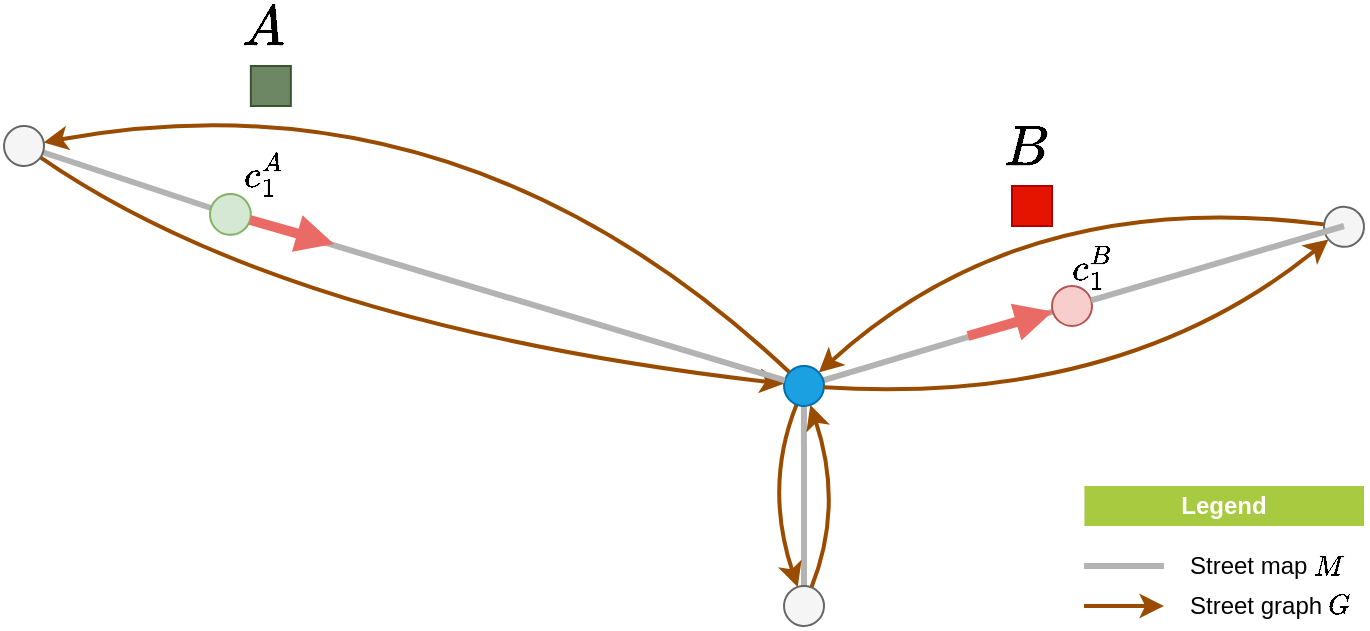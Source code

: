 <?xml version="1.0"?>
<mxfile version="13.5.7" pages="3">
  <diagram name="Neighboring edge" id="iE4F3DpPNNiUmn9dR63p">
    <mxGraphModel dx="2" dy="1" grid="1" gridSize="10" guides="1" tooltips="1" connect="1" arrows="1" fold="1" page="1" pageScale="1" pageWidth="1654" pageHeight="1169" math="1" shadow="0">
      <root>
        <mxCell id="hb5PgsyGbu0ehmoV5AL3-0"/>
        <mxCell id="hb5PgsyGbu0ehmoV5AL3-1" parent="hb5PgsyGbu0ehmoV5AL3-0"/>
        <mxCell id="hb5PgsyGbu0ehmoV5AL3-2" value="`A`&lt;br&gt;&lt;div&gt;&lt;br&gt;&lt;/div&gt;&lt;div&gt;&lt;br&gt;&lt;/div&gt;" style="whiteSpace=wrap;html=1;rounded=0;shadow=0;strokeWidth=1;fillColor=#6d8764;fontSize=24;align=right;strokeColor=#3A5431;" parent="hb5PgsyGbu0ehmoV5AL3-1" vertex="1">
          <mxGeometry x="273.42" y="120" width="20" height="20" as="geometry"/>
        </mxCell>
        <mxCell id="hb5PgsyGbu0ehmoV5AL3-3" value="`B`&lt;br&gt;&lt;br&gt;&lt;div&gt;&lt;br&gt;&lt;/div&gt;" style="whiteSpace=wrap;html=1;rounded=0;shadow=0;strokeWidth=1;fillColor=#e51400;fontSize=24;align=right;strokeColor=#B20000;" parent="hb5PgsyGbu0ehmoV5AL3-1" vertex="1">
          <mxGeometry x="654" y="180" width="20" height="20" as="geometry"/>
        </mxCell>
        <mxCell id="hb5PgsyGbu0ehmoV5AL3-4" value="" style="endArrow=none;html=1;strokeWidth=3;fillColor=#76608a;strokeColor=#B3B3B3;" parent="hb5PgsyGbu0ehmoV5AL3-1" source="hb5PgsyGbu0ehmoV5AL3-31" target="hb5PgsyGbu0ehmoV5AL3-10" edge="1">
          <mxGeometry width="50" height="50" relative="1" as="geometry">
            <mxPoint x="820" y="200" as="sourcePoint"/>
            <mxPoint x="480" y="240" as="targetPoint"/>
          </mxGeometry>
        </mxCell>
        <mxCell id="hb5PgsyGbu0ehmoV5AL3-5" value="" style="endArrow=none;html=1;strokeWidth=3;fillColor=#76608a;strokeColor=#B3B3B3;" parent="hb5PgsyGbu0ehmoV5AL3-1" source="hb5PgsyGbu0ehmoV5AL3-6" edge="1">
          <mxGeometry width="50" height="50" relative="1" as="geometry">
            <mxPoint x="480" y="240" as="sourcePoint"/>
            <mxPoint x="160" y="160" as="targetPoint"/>
          </mxGeometry>
        </mxCell>
        <mxCell id="hb5PgsyGbu0ehmoV5AL3-6" value="" style="ellipse;whiteSpace=wrap;html=1;aspect=fixed;fillColor=#d5e8d4;strokeColor=#82b366;rotation=5;" parent="hb5PgsyGbu0ehmoV5AL3-1" vertex="1">
          <mxGeometry x="253" y="184" width="20.42" height="20.42" as="geometry"/>
        </mxCell>
        <mxCell id="hb5PgsyGbu0ehmoV5AL3-7" style="edgeStyle=orthogonalEdgeStyle;rounded=0;orthogonalLoop=1;jettySize=auto;html=1;exitX=0.5;exitY=1;exitDx=0;exitDy=0;strokeColor=#B3B3B3;strokeWidth=3;fontColor=#000000;" parent="hb5PgsyGbu0ehmoV5AL3-1" source="hb5PgsyGbu0ehmoV5AL3-19" target="hb5PgsyGbu0ehmoV5AL3-19" edge="1">
          <mxGeometry relative="1" as="geometry"/>
        </mxCell>
        <mxCell id="hb5PgsyGbu0ehmoV5AL3-8" style="edgeStyle=none;orthogonalLoop=1;jettySize=auto;html=1;endArrow=none;strokeColor=#B3B3B3;strokeWidth=3;fillColor=#76608a;" parent="hb5PgsyGbu0ehmoV5AL3-1" source="hb5PgsyGbu0ehmoV5AL3-10" target="hb5PgsyGbu0ehmoV5AL3-28" edge="1">
          <mxGeometry relative="1" as="geometry"/>
        </mxCell>
        <mxCell id="hb5PgsyGbu0ehmoV5AL3-9" style="edgeStyle=none;curved=1;orthogonalLoop=1;jettySize=auto;html=1;strokeColor=#994C00;strokeWidth=2;" parent="hb5PgsyGbu0ehmoV5AL3-1" source="hb5PgsyGbu0ehmoV5AL3-10" target="hb5PgsyGbu0ehmoV5AL3-28" edge="1">
          <mxGeometry relative="1" as="geometry">
            <Array as="points">
              <mxPoint x="530" y="330"/>
            </Array>
          </mxGeometry>
        </mxCell>
        <mxCell id="hb5PgsyGbu0ehmoV5AL3-10" value="" style="ellipse;whiteSpace=wrap;html=1;aspect=fixed;fillColor=#1ba1e2;strokeColor=#006EAF;rotation=5;fontColor=#ffffff;" parent="hb5PgsyGbu0ehmoV5AL3-1" vertex="1">
          <mxGeometry x="540" y="270" width="20" height="20" as="geometry"/>
        </mxCell>
        <mxCell id="hb5PgsyGbu0ehmoV5AL3-11" style="edgeStyle=none;curved=1;orthogonalLoop=1;jettySize=auto;html=1;strokeColor=#994C00;strokeWidth=2;" parent="hb5PgsyGbu0ehmoV5AL3-1" source="hb5PgsyGbu0ehmoV5AL3-10" target="hb5PgsyGbu0ehmoV5AL3-16" edge="1">
          <mxGeometry relative="1" as="geometry">
            <Array as="points">
              <mxPoint x="380" y="120"/>
            </Array>
          </mxGeometry>
        </mxCell>
        <mxCell id="hb5PgsyGbu0ehmoV5AL3-12" style="edgeStyle=none;curved=1;orthogonalLoop=1;jettySize=auto;html=1;strokeColor=#994C00;strokeWidth=2;" parent="hb5PgsyGbu0ehmoV5AL3-1" source="hb5PgsyGbu0ehmoV5AL3-10" target="hb5PgsyGbu0ehmoV5AL3-14" edge="1">
          <mxGeometry relative="1" as="geometry">
            <Array as="points">
              <mxPoint x="710" y="290"/>
            </Array>
            <mxPoint x="490.0" y="240.359" as="sourcePoint"/>
          </mxGeometry>
        </mxCell>
        <mxCell id="hb5PgsyGbu0ehmoV5AL3-13" style="edgeStyle=none;curved=1;orthogonalLoop=1;jettySize=auto;html=1;strokeColor=#994C00;strokeWidth=2;" parent="hb5PgsyGbu0ehmoV5AL3-1" source="hb5PgsyGbu0ehmoV5AL3-14" target="hb5PgsyGbu0ehmoV5AL3-10" edge="1">
          <mxGeometry relative="1" as="geometry">
            <Array as="points">
              <mxPoint x="660" y="180"/>
            </Array>
            <mxPoint x="489.592" y="237.593" as="targetPoint"/>
          </mxGeometry>
        </mxCell>
        <mxCell id="hb5PgsyGbu0ehmoV5AL3-14" value="" style="ellipse;whiteSpace=wrap;html=1;aspect=fixed;fillColor=#f5f5f5;strokeColor=#666666;rotation=5;fontColor=#333333;" parent="hb5PgsyGbu0ehmoV5AL3-1" vertex="1">
          <mxGeometry x="810" y="190.42" width="20" height="20" as="geometry"/>
        </mxCell>
        <mxCell id="hb5PgsyGbu0ehmoV5AL3-15" style="edgeStyle=none;curved=1;orthogonalLoop=1;jettySize=auto;html=1;strokeColor=#994C00;strokeWidth=2;" parent="hb5PgsyGbu0ehmoV5AL3-1" source="hb5PgsyGbu0ehmoV5AL3-16" target="hb5PgsyGbu0ehmoV5AL3-10" edge="1">
          <mxGeometry relative="1" as="geometry">
            <Array as="points">
              <mxPoint x="290" y="250"/>
            </Array>
          </mxGeometry>
        </mxCell>
        <mxCell id="hb5PgsyGbu0ehmoV5AL3-16" value="" style="ellipse;whiteSpace=wrap;html=1;aspect=fixed;fillColor=#f5f5f5;strokeColor=#666666;rotation=5;fontColor=#333333;" parent="hb5PgsyGbu0ehmoV5AL3-1" vertex="1">
          <mxGeometry x="150.0" y="150" width="20" height="20" as="geometry"/>
        </mxCell>
        <mxCell id="hb5PgsyGbu0ehmoV5AL3-17" value="&lt;div&gt;&lt;font style=&quot;font-size: 16px&quot;&gt;`c_1^B`&lt;/font&gt;&lt;/div&gt;" style="text;html=1;strokeColor=none;fillColor=none;align=center;verticalAlign=middle;whiteSpace=wrap;rounded=0;fontColor=#000000;" parent="hb5PgsyGbu0ehmoV5AL3-1" vertex="1">
          <mxGeometry x="674" y="210.0" width="40" height="20" as="geometry"/>
        </mxCell>
        <mxCell id="hb5PgsyGbu0ehmoV5AL3-18" value="" style="endArrow=none;html=1;strokeWidth=3;fillColor=#76608a;strokeColor=#B3B3B3;" parent="hb5PgsyGbu0ehmoV5AL3-1" source="hb5PgsyGbu0ehmoV5AL3-10" target="hb5PgsyGbu0ehmoV5AL3-6" edge="1">
          <mxGeometry width="50" height="50" relative="1" as="geometry">
            <mxPoint x="424.411" y="242.162" as="sourcePoint"/>
            <mxPoint x="170" y="170.0" as="targetPoint"/>
          </mxGeometry>
        </mxCell>
        <mxCell id="hb5PgsyGbu0ehmoV5AL3-19" value="&lt;font style=&quot;font-size: 16px&quot;&gt;`c_1^A`&lt;/font&gt;" style="text;html=1;strokeColor=none;fillColor=none;align=center;verticalAlign=middle;whiteSpace=wrap;rounded=0;fontColor=#000000;" parent="hb5PgsyGbu0ehmoV5AL3-1" vertex="1">
          <mxGeometry x="260.0" y="164" width="40" height="20" as="geometry"/>
        </mxCell>
        <mxCell id="hb5PgsyGbu0ehmoV5AL3-20" value="" style="endArrow=block;html=1;fillColor=#fff2cc;strokeColor=#EA6B66;strokeWidth=5;endFill=1;" parent="hb5PgsyGbu0ehmoV5AL3-1" source="hb5PgsyGbu0ehmoV5AL3-6" edge="1">
          <mxGeometry width="50" height="50" relative="1" as="geometry">
            <mxPoint x="410.475" y="160.003" as="sourcePoint"/>
            <mxPoint x="315" y="209" as="targetPoint"/>
          </mxGeometry>
        </mxCell>
        <mxCell id="hb5PgsyGbu0ehmoV5AL3-21" value="" style="endArrow=block;html=1;fillColor=#fff2cc;strokeColor=#EA6B66;strokeWidth=5;endFill=1;" parent="hb5PgsyGbu0ehmoV5AL3-1" target="hb5PgsyGbu0ehmoV5AL3-31" edge="1">
          <mxGeometry width="50" height="50" relative="1" as="geometry">
            <mxPoint x="632" y="255" as="sourcePoint"/>
            <mxPoint x="661.399" y="266.103" as="targetPoint"/>
          </mxGeometry>
        </mxCell>
        <mxCell id="hb5PgsyGbu0ehmoV5AL3-22" value="&lt;b&gt;Legend&lt;/b&gt;" style="text;html=1;strokeColor=none;align=center;verticalAlign=middle;whiteSpace=wrap;rounded=0;fillColor=#a8ca40;fontColor=#FFFFFF;" parent="hb5PgsyGbu0ehmoV5AL3-1" vertex="1">
          <mxGeometry x="690.21" y="330.0" width="139.79" height="20" as="geometry"/>
        </mxCell>
        <mxCell id="hb5PgsyGbu0ehmoV5AL3-23" value="Street map `M`" style="text;html=1;strokeColor=none;fillColor=none;align=left;verticalAlign=middle;whiteSpace=wrap;rounded=0;" parent="hb5PgsyGbu0ehmoV5AL3-1" vertex="1">
          <mxGeometry x="740.63" y="360" width="89.37" height="20" as="geometry"/>
        </mxCell>
        <mxCell id="hb5PgsyGbu0ehmoV5AL3-24" value="" style="curved=1;html=1;strokeColor=#994C00;fontColor=#000000;fontSize=11;rounded=1;strokeWidth=2;" parent="hb5PgsyGbu0ehmoV5AL3-1" edge="1">
          <mxGeometry width="50" height="50" relative="1" as="geometry">
            <mxPoint x="690" y="390" as="sourcePoint"/>
            <mxPoint x="730" y="390" as="targetPoint"/>
            <Array as="points"/>
          </mxGeometry>
        </mxCell>
        <mxCell id="hb5PgsyGbu0ehmoV5AL3-25" value="&lt;span style=&quot;text-align: right&quot;&gt;Street graph `G`&lt;/span&gt;" style="text;html=1;strokeColor=none;fillColor=none;align=left;verticalAlign=middle;whiteSpace=wrap;rounded=0;" parent="hb5PgsyGbu0ehmoV5AL3-1" vertex="1">
          <mxGeometry x="740.63" y="380" width="89.37" height="20" as="geometry"/>
        </mxCell>
        <mxCell id="hb5PgsyGbu0ehmoV5AL3-26" value="" style="endArrow=none;html=1;strokeWidth=3;fillColor=#76608a;strokeColor=#B3B3B3;" parent="hb5PgsyGbu0ehmoV5AL3-1" edge="1">
          <mxGeometry width="50" height="50" relative="1" as="geometry">
            <mxPoint x="730" y="370" as="sourcePoint"/>
            <mxPoint x="690" y="370" as="targetPoint"/>
          </mxGeometry>
        </mxCell>
        <mxCell id="hb5PgsyGbu0ehmoV5AL3-27" style="edgeStyle=none;curved=1;orthogonalLoop=1;jettySize=auto;html=1;strokeColor=#994C00;strokeWidth=2;" parent="hb5PgsyGbu0ehmoV5AL3-1" source="hb5PgsyGbu0ehmoV5AL3-28" target="hb5PgsyGbu0ehmoV5AL3-10" edge="1">
          <mxGeometry relative="1" as="geometry">
            <Array as="points">
              <mxPoint x="570" y="340"/>
            </Array>
          </mxGeometry>
        </mxCell>
        <mxCell id="hb5PgsyGbu0ehmoV5AL3-28" value="" style="ellipse;whiteSpace=wrap;html=1;aspect=fixed;fillColor=#f5f5f5;strokeColor=#666666;rotation=5;fontColor=#333333;" parent="hb5PgsyGbu0ehmoV5AL3-1" vertex="1">
          <mxGeometry x="540" y="380" width="20" height="20" as="geometry"/>
        </mxCell>
        <mxCell id="hb5PgsyGbu0ehmoV5AL3-31" value="" style="ellipse;whiteSpace=wrap;html=1;aspect=fixed;fillColor=#f8cecc;strokeColor=#b85450;" parent="hb5PgsyGbu0ehmoV5AL3-1" vertex="1">
          <mxGeometry x="674" y="230" width="20" height="20" as="geometry"/>
        </mxCell>
        <mxCell id="hb5PgsyGbu0ehmoV5AL3-32" value="" style="endArrow=none;html=1;strokeWidth=3;fillColor=#76608a;strokeColor=#B3B3B3;" parent="hb5PgsyGbu0ehmoV5AL3-1" target="hb5PgsyGbu0ehmoV5AL3-31" edge="1">
          <mxGeometry width="50" height="50" relative="1" as="geometry">
            <mxPoint x="820" y="200" as="sourcePoint"/>
            <mxPoint x="559.588" y="277.16" as="targetPoint"/>
          </mxGeometry>
        </mxCell>
      </root>
    </mxGraphModel>
  </diagram>
</mxfile>
